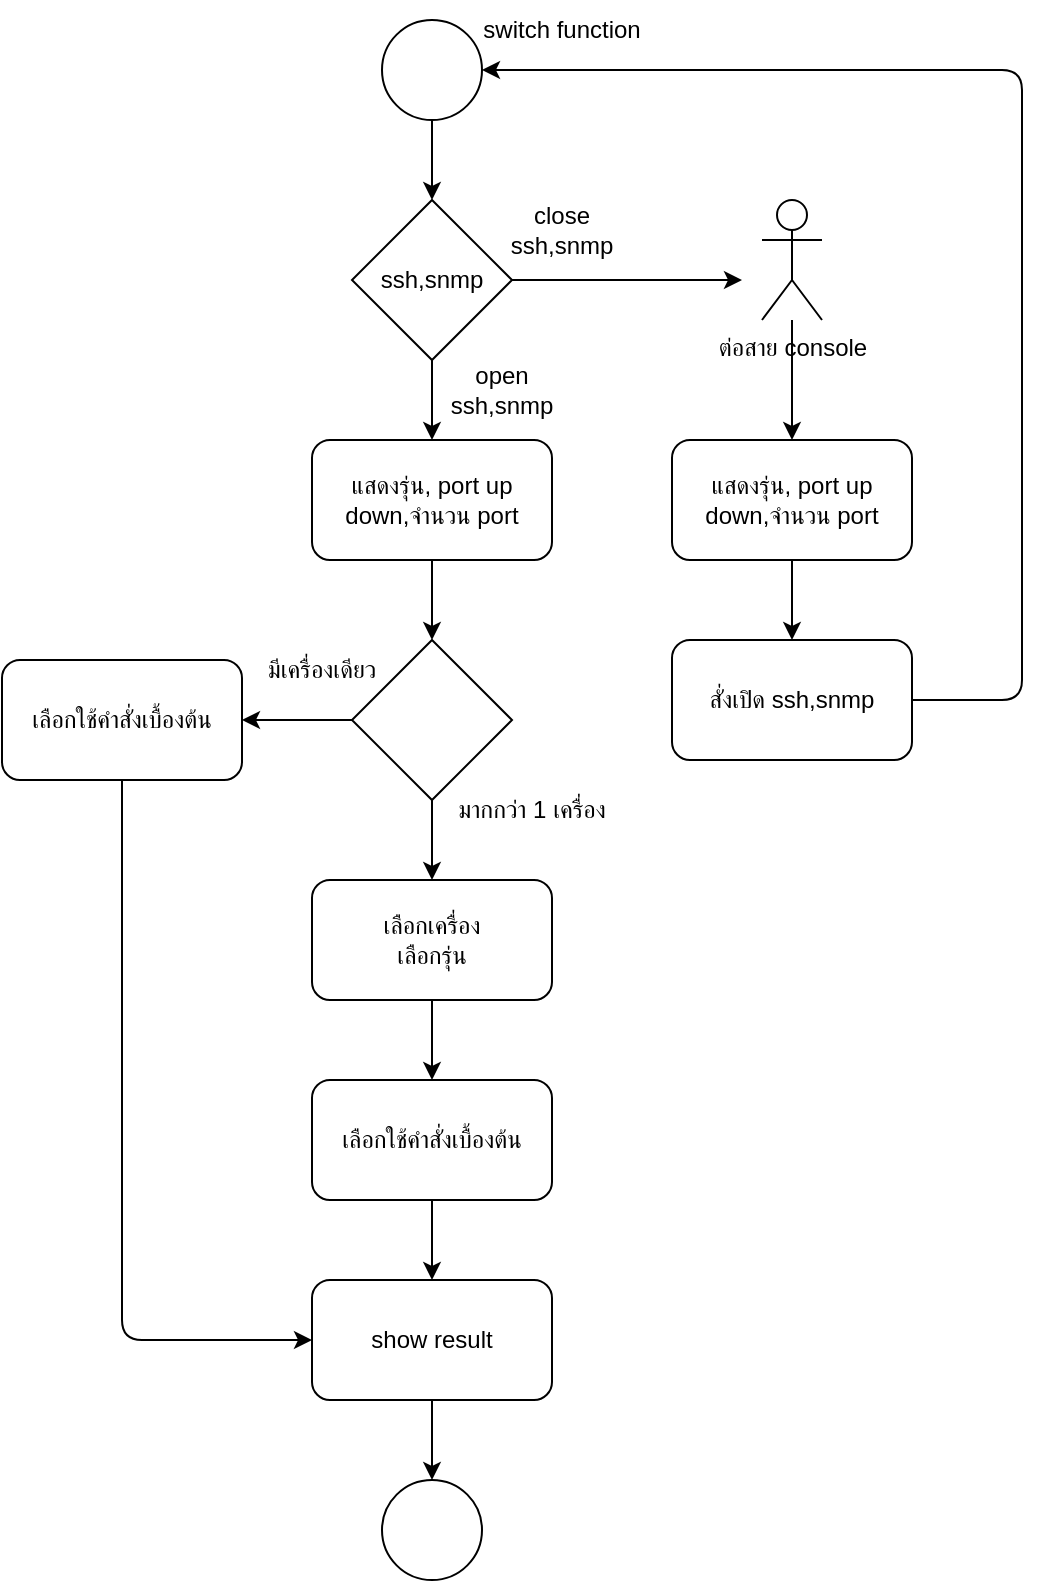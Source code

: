 <mxfile>
    <diagram id="m8HF9VybaS-myOAM9x5e" name="Page-1">
        <mxGraphModel dx="1295" dy="381" grid="1" gridSize="10" guides="1" tooltips="1" connect="1" arrows="1" fold="1" page="1" pageScale="1" pageWidth="850" pageHeight="1100" math="0" shadow="0">
            <root>
                <mxCell id="0"/>
                <mxCell id="1" parent="0"/>
                <mxCell id="14" style="edgeStyle=none;html=1;entryX=0.5;entryY=0;entryDx=0;entryDy=0;" edge="1" parent="1" source="2" target="9">
                    <mxGeometry relative="1" as="geometry"/>
                </mxCell>
                <mxCell id="2" value="" style="ellipse;whiteSpace=wrap;html=1;aspect=fixed;" vertex="1" parent="1">
                    <mxGeometry x="160" y="30" width="50" height="50" as="geometry"/>
                </mxCell>
                <mxCell id="16" style="edgeStyle=none;html=1;entryX=0.5;entryY=0;entryDx=0;entryDy=0;" edge="1" parent="1" source="9" target="11">
                    <mxGeometry relative="1" as="geometry"/>
                </mxCell>
                <mxCell id="24" style="edgeStyle=none;html=1;" edge="1" parent="1" source="9">
                    <mxGeometry relative="1" as="geometry">
                        <mxPoint x="340" y="160" as="targetPoint"/>
                    </mxGeometry>
                </mxCell>
                <mxCell id="9" value="ssh,snmp" style="rhombus;whiteSpace=wrap;html=1;" vertex="1" parent="1">
                    <mxGeometry x="145" y="120" width="80" height="80" as="geometry"/>
                </mxCell>
                <mxCell id="19" style="edgeStyle=none;html=1;entryX=0.5;entryY=0;entryDx=0;entryDy=0;" edge="1" parent="1" source="11">
                    <mxGeometry relative="1" as="geometry">
                        <mxPoint x="185" y="340" as="targetPoint"/>
                    </mxGeometry>
                </mxCell>
                <mxCell id="11" value="แสดงรุ่น, port up down,จำนวน port" style="rounded=1;whiteSpace=wrap;html=1;" vertex="1" parent="1">
                    <mxGeometry x="125" y="240" width="120" height="60" as="geometry"/>
                </mxCell>
                <mxCell id="28" style="edgeStyle=none;html=1;entryX=0.5;entryY=0;entryDx=0;entryDy=0;" edge="1" parent="1" source="13" target="27">
                    <mxGeometry relative="1" as="geometry"/>
                </mxCell>
                <mxCell id="13" value="แสดงรุ่น, port up down,จำนวน port" style="rounded=1;whiteSpace=wrap;html=1;" vertex="1" parent="1">
                    <mxGeometry x="305" y="240" width="120" height="60" as="geometry"/>
                </mxCell>
                <mxCell id="21" value="open ssh,snmp" style="text;html=1;strokeColor=none;fillColor=none;align=center;verticalAlign=middle;whiteSpace=wrap;rounded=0;" vertex="1" parent="1">
                    <mxGeometry x="190" y="200" width="60" height="30" as="geometry"/>
                </mxCell>
                <mxCell id="22" value="close ssh,snmp" style="text;html=1;strokeColor=none;fillColor=none;align=center;verticalAlign=middle;whiteSpace=wrap;rounded=0;" vertex="1" parent="1">
                    <mxGeometry x="220" y="120" width="60" height="30" as="geometry"/>
                </mxCell>
                <mxCell id="25" style="edgeStyle=none;html=1;entryX=0.5;entryY=0;entryDx=0;entryDy=0;" edge="1" parent="1" source="23" target="13">
                    <mxGeometry relative="1" as="geometry"/>
                </mxCell>
                <mxCell id="23" value="ต่อสาย console" style="shape=umlActor;verticalLabelPosition=bottom;verticalAlign=top;html=1;outlineConnect=0;" vertex="1" parent="1">
                    <mxGeometry x="350" y="120" width="30" height="60" as="geometry"/>
                </mxCell>
                <mxCell id="26" value="switch&amp;nbsp;function" style="text;html=1;strokeColor=none;fillColor=none;align=center;verticalAlign=middle;whiteSpace=wrap;rounded=0;" vertex="1" parent="1">
                    <mxGeometry x="220" y="20" width="60" height="30" as="geometry"/>
                </mxCell>
                <mxCell id="30" style="edgeStyle=none;html=1;entryX=1;entryY=0.5;entryDx=0;entryDy=0;" edge="1" parent="1" source="27" target="2">
                    <mxGeometry relative="1" as="geometry">
                        <mxPoint x="480" y="50" as="targetPoint"/>
                        <Array as="points">
                            <mxPoint x="480" y="370"/>
                            <mxPoint x="480" y="55"/>
                        </Array>
                    </mxGeometry>
                </mxCell>
                <mxCell id="27" value="สั่งเปิด ssh,snmp" style="rounded=1;whiteSpace=wrap;html=1;" vertex="1" parent="1">
                    <mxGeometry x="305" y="340" width="120" height="60" as="geometry"/>
                </mxCell>
                <mxCell id="34" style="edgeStyle=none;html=1;entryX=0.5;entryY=0;entryDx=0;entryDy=0;" edge="1" parent="1" source="31" target="32">
                    <mxGeometry relative="1" as="geometry"/>
                </mxCell>
                <mxCell id="35" value="" style="edgeStyle=none;html=1;" edge="1" parent="1" source="31" target="33">
                    <mxGeometry relative="1" as="geometry"/>
                </mxCell>
                <mxCell id="31" value="" style="rhombus;whiteSpace=wrap;html=1;" vertex="1" parent="1">
                    <mxGeometry x="145" y="340" width="80" height="80" as="geometry"/>
                </mxCell>
                <mxCell id="40" value="" style="edgeStyle=none;html=1;" edge="1" parent="1" source="32" target="39">
                    <mxGeometry relative="1" as="geometry"/>
                </mxCell>
                <mxCell id="32" value="เลือกเครื่อง&lt;br&gt;เลือกรุ่น" style="rounded=1;whiteSpace=wrap;html=1;" vertex="1" parent="1">
                    <mxGeometry x="125" y="460" width="120" height="60" as="geometry"/>
                </mxCell>
                <mxCell id="43" style="edgeStyle=none;html=1;entryX=0;entryY=0.5;entryDx=0;entryDy=0;" edge="1" parent="1" source="33" target="41">
                    <mxGeometry relative="1" as="geometry">
                        <Array as="points">
                            <mxPoint x="30" y="690"/>
                        </Array>
                    </mxGeometry>
                </mxCell>
                <mxCell id="33" value="เลือกใช้คำสั่งเบื้องต้น" style="rounded=1;whiteSpace=wrap;html=1;" vertex="1" parent="1">
                    <mxGeometry x="-30" y="350" width="120" height="60" as="geometry"/>
                </mxCell>
                <mxCell id="36" value="มากกว่า 1 เครื่อง" style="text;html=1;strokeColor=none;fillColor=none;align=center;verticalAlign=middle;whiteSpace=wrap;rounded=0;" vertex="1" parent="1">
                    <mxGeometry x="190" y="410" width="90" height="30" as="geometry"/>
                </mxCell>
                <mxCell id="37" value="มีเครื่องเดียว" style="text;html=1;strokeColor=none;fillColor=none;align=center;verticalAlign=middle;whiteSpace=wrap;rounded=0;" vertex="1" parent="1">
                    <mxGeometry x="90" y="340" width="80" height="30" as="geometry"/>
                </mxCell>
                <mxCell id="42" value="" style="edgeStyle=none;html=1;" edge="1" parent="1" source="39" target="41">
                    <mxGeometry relative="1" as="geometry"/>
                </mxCell>
                <mxCell id="39" value="เลือกใช้คำสั่งเบื้องต้น" style="rounded=1;whiteSpace=wrap;html=1;" vertex="1" parent="1">
                    <mxGeometry x="125" y="560" width="120" height="60" as="geometry"/>
                </mxCell>
                <mxCell id="45" value="" style="edgeStyle=none;html=1;" edge="1" parent="1" source="41" target="44">
                    <mxGeometry relative="1" as="geometry"/>
                </mxCell>
                <mxCell id="41" value="show result" style="rounded=1;whiteSpace=wrap;html=1;" vertex="1" parent="1">
                    <mxGeometry x="125" y="660" width="120" height="60" as="geometry"/>
                </mxCell>
                <mxCell id="44" value="" style="ellipse;whiteSpace=wrap;html=1;aspect=fixed;" vertex="1" parent="1">
                    <mxGeometry x="160" y="760" width="50" height="50" as="geometry"/>
                </mxCell>
            </root>
        </mxGraphModel>
    </diagram>
</mxfile>